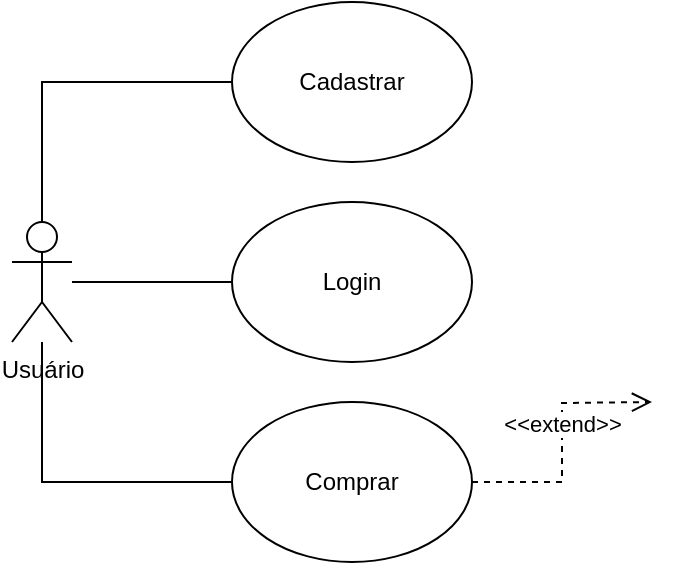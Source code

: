 <mxfile version="22.0.6" type="github">
  <diagram name="Página-1" id="RPZOQUQM5XEzw4fv5LxQ">
    <mxGraphModel dx="1434" dy="782" grid="1" gridSize="10" guides="1" tooltips="1" connect="1" arrows="1" fold="1" page="1" pageScale="1" pageWidth="827" pageHeight="1169" math="0" shadow="0">
      <root>
        <mxCell id="0" />
        <mxCell id="1" parent="0" />
        <mxCell id="zzq_3DJ53KZpwHOeSWbT-1" value="Usuário" style="shape=umlActor;verticalLabelPosition=bottom;verticalAlign=top;html=1;outlineConnect=0;" parent="1" vertex="1">
          <mxGeometry x="290" y="420" width="30" height="60" as="geometry" />
        </mxCell>
        <mxCell id="zzq_3DJ53KZpwHOeSWbT-8" style="rounded=0;orthogonalLoop=1;jettySize=auto;html=1;edgeStyle=orthogonalEdgeStyle;elbow=vertical;endArrow=none;endFill=0;" parent="1" source="zzq_3DJ53KZpwHOeSWbT-2" target="zzq_3DJ53KZpwHOeSWbT-1" edge="1">
          <mxGeometry relative="1" as="geometry" />
        </mxCell>
        <mxCell id="zzq_3DJ53KZpwHOeSWbT-2" value="Cadastrar" style="ellipse;whiteSpace=wrap;html=1;" parent="1" vertex="1">
          <mxGeometry x="400" y="310" width="120" height="80" as="geometry" />
        </mxCell>
        <mxCell id="zzq_3DJ53KZpwHOeSWbT-53" style="edgeStyle=orthogonalEdgeStyle;rounded=0;orthogonalLoop=1;jettySize=auto;html=1;endArrow=none;endFill=0;" parent="1" source="zzq_3DJ53KZpwHOeSWbT-4" target="zzq_3DJ53KZpwHOeSWbT-1" edge="1">
          <mxGeometry relative="1" as="geometry" />
        </mxCell>
        <mxCell id="zzq_3DJ53KZpwHOeSWbT-4" value="Login" style="ellipse;whiteSpace=wrap;html=1;" parent="1" vertex="1">
          <mxGeometry x="400" y="410" width="120" height="80" as="geometry" />
        </mxCell>
        <mxCell id="zzq_3DJ53KZpwHOeSWbT-55" style="edgeStyle=orthogonalEdgeStyle;rounded=0;orthogonalLoop=1;jettySize=auto;html=1;endArrow=none;endFill=0;" parent="1" source="zzq_3DJ53KZpwHOeSWbT-5" target="zzq_3DJ53KZpwHOeSWbT-1" edge="1">
          <mxGeometry relative="1" as="geometry" />
        </mxCell>
        <mxCell id="zzq_3DJ53KZpwHOeSWbT-5" value="Comprar" style="ellipse;whiteSpace=wrap;html=1;" parent="1" vertex="1">
          <mxGeometry x="400" y="510" width="120" height="80" as="geometry" />
        </mxCell>
        <mxCell id="zzq_3DJ53KZpwHOeSWbT-62" value="&amp;lt;&amp;lt;extend&amp;gt;&amp;gt;" style="html=1;verticalAlign=bottom;endArrow=open;dashed=1;endSize=8;rounded=0;exitX=1;exitY=0.5;exitDx=0;exitDy=0;edgeStyle=orthogonalEdgeStyle;" parent="1" source="zzq_3DJ53KZpwHOeSWbT-5" edge="1">
          <mxGeometry relative="1" as="geometry">
            <mxPoint x="490" y="530" as="sourcePoint" />
            <mxPoint x="610" y="510" as="targetPoint" />
          </mxGeometry>
        </mxCell>
      </root>
    </mxGraphModel>
  </diagram>
</mxfile>
